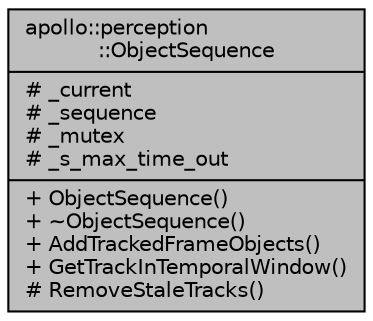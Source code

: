 digraph "apollo::perception::ObjectSequence"
{
  edge [fontname="Helvetica",fontsize="10",labelfontname="Helvetica",labelfontsize="10"];
  node [fontname="Helvetica",fontsize="10",shape=record];
  Node1 [label="{apollo::perception\l::ObjectSequence\n|# _current\l# _sequence\l# _mutex\l# _s_max_time_out\l|+ ObjectSequence()\l+ ~ObjectSequence()\l+ AddTrackedFrameObjects()\l+ GetTrackInTemporalWindow()\l# RemoveStaleTracks()\l}",height=0.2,width=0.4,color="black", fillcolor="grey75", style="filled" fontcolor="black"];
}
